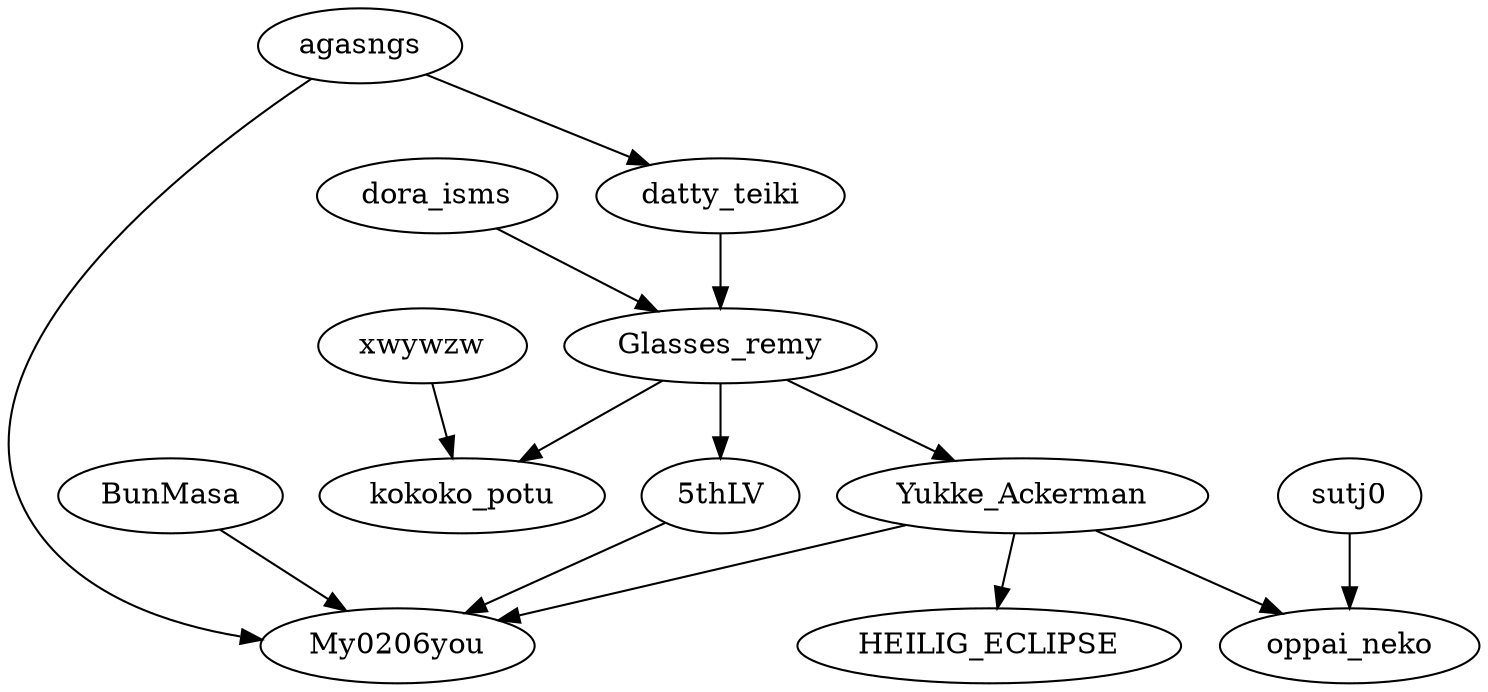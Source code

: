 strict digraph {
"Yukke_Ackerman" -> "HEILIG_ECLIPSE"
"Yukke_Ackerman" -> "My0206you"
"Yukke_Ackerman" -> "oppai_neko"
"agasngs" -> "My0206you"
"agasngs" -> "datty_teiki"
"5thLV" -> "My0206you"
"sutj0" -> "oppai_neko"
"Glasses_remy" -> "5thLV"
"Glasses_remy" -> "Yukke_Ackerman"
"Glasses_remy" -> "kokoko_potu"
"xwywzw" -> "kokoko_potu"
"dora_isms" -> "Glasses_remy"
"datty_teiki" -> "Glasses_remy"
"BunMasa" -> "My0206you"
}